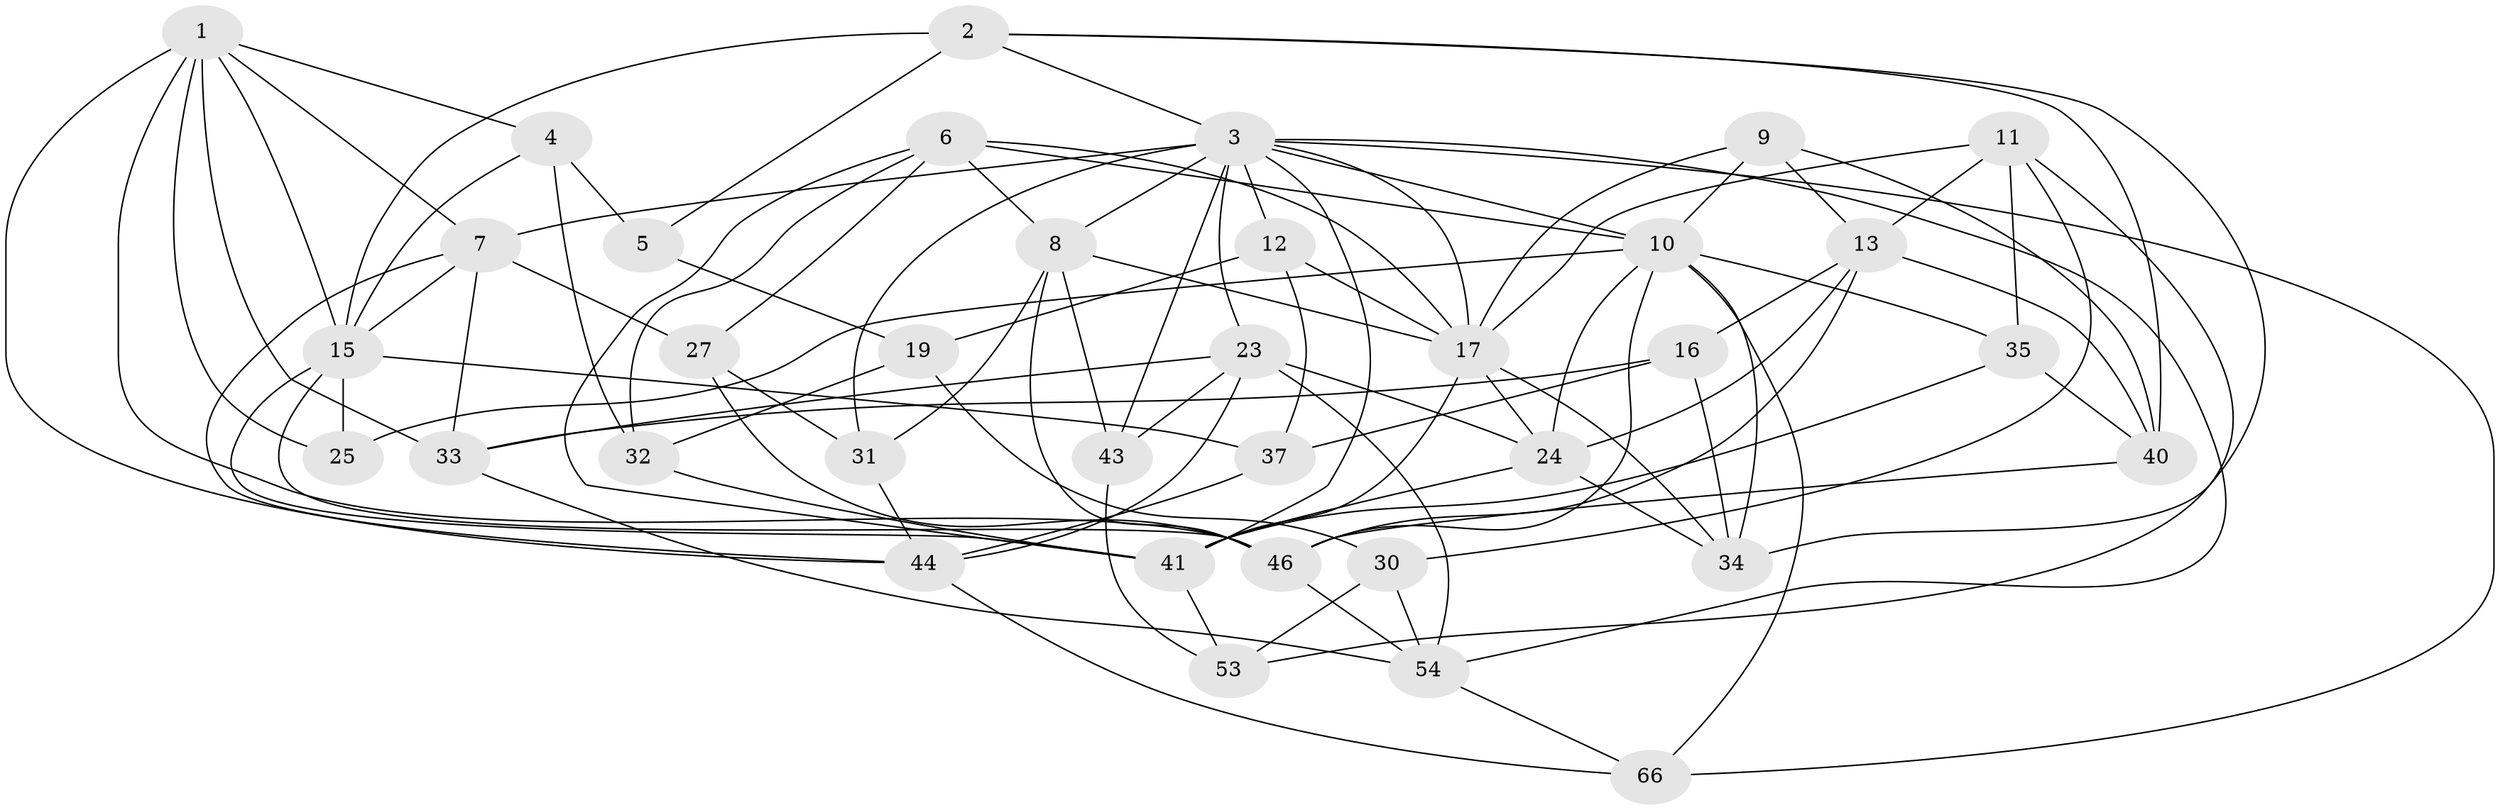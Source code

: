 // original degree distribution, {4: 1.0}
// Generated by graph-tools (version 1.1) at 2025/16/03/09/25 04:16:35]
// undirected, 36 vertices, 98 edges
graph export_dot {
graph [start="1"]
  node [color=gray90,style=filled];
  1 [super="+14"];
  2 [super="+59"];
  3 [super="+51+20"];
  4;
  5;
  6 [super="+38"];
  7 [super="+72+18"];
  8 [super="+56"];
  9;
  10 [super="+45+61"];
  11 [super="+50+29"];
  12;
  13 [super="+36"];
  15 [super="+52"];
  16;
  17 [super="+39"];
  19;
  23 [super="+69"];
  24 [super="+55+28"];
  25;
  27;
  30;
  31;
  32;
  33 [super="+47"];
  34 [super="+60"];
  35;
  37;
  40 [super="+70"];
  41 [super="+57"];
  43;
  44 [super="+49"];
  46 [super="+62"];
  53;
  54 [super="+67"];
  66;
  1 -- 4;
  1 -- 25 [weight=2];
  1 -- 33;
  1 -- 7;
  1 -- 44;
  1 -- 46;
  1 -- 15;
  2 -- 5 [weight=2];
  2 -- 15;
  2 -- 40;
  2 -- 34;
  2 -- 3;
  3 -- 7 [weight=2];
  3 -- 23;
  3 -- 43;
  3 -- 31;
  3 -- 66;
  3 -- 8;
  3 -- 41;
  3 -- 10;
  3 -- 12;
  3 -- 17 [weight=2];
  3 -- 54;
  4 -- 32;
  4 -- 15;
  4 -- 5;
  5 -- 19;
  6 -- 27;
  6 -- 8;
  6 -- 32;
  6 -- 41;
  6 -- 10;
  6 -- 17;
  7 -- 33 [weight=2];
  7 -- 27;
  7 -- 44;
  7 -- 15;
  8 -- 43;
  8 -- 31;
  8 -- 17;
  8 -- 46;
  9 -- 40;
  9 -- 17;
  9 -- 10;
  9 -- 13;
  10 -- 35;
  10 -- 24 [weight=2];
  10 -- 66;
  10 -- 25;
  10 -- 46;
  10 -- 34;
  11 -- 30;
  11 -- 35;
  11 -- 13 [weight=2];
  11 -- 53;
  11 -- 17;
  12 -- 37;
  12 -- 19;
  12 -- 17;
  13 -- 40 [weight=2];
  13 -- 16;
  13 -- 24;
  13 -- 46;
  15 -- 41;
  15 -- 37;
  15 -- 25;
  15 -- 46;
  16 -- 37;
  16 -- 33;
  16 -- 34;
  17 -- 34;
  17 -- 24;
  17 -- 41;
  19 -- 32;
  19 -- 30;
  23 -- 43;
  23 -- 33;
  23 -- 54;
  23 -- 44;
  23 -- 24;
  24 -- 34 [weight=2];
  24 -- 41;
  27 -- 31;
  27 -- 46;
  30 -- 53;
  30 -- 54;
  31 -- 44;
  32 -- 41;
  33 -- 54;
  35 -- 41;
  35 -- 40;
  37 -- 44;
  40 -- 46;
  41 -- 53;
  43 -- 53;
  44 -- 66;
  46 -- 54;
  54 -- 66;
}
